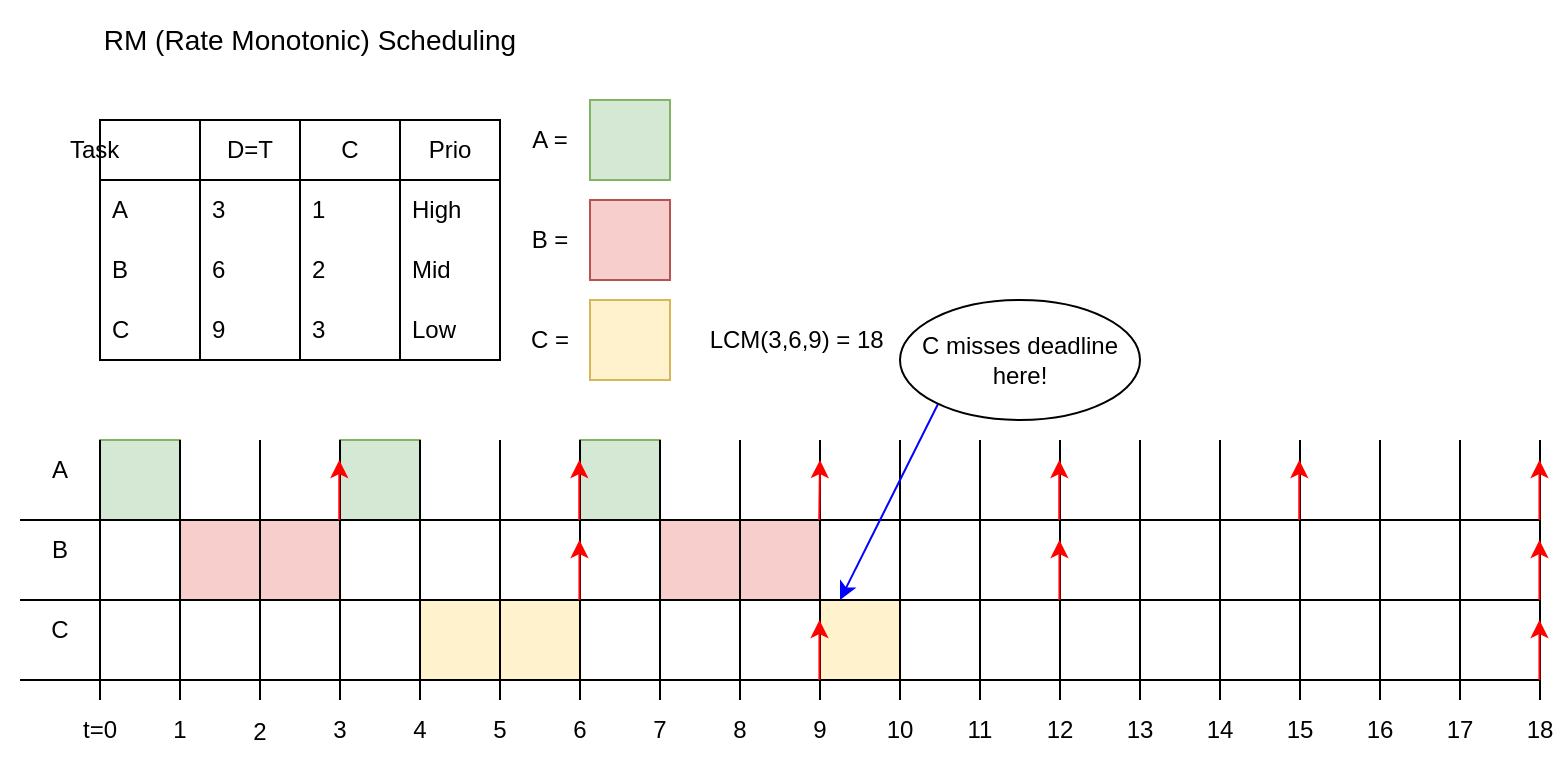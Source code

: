<mxfile version="22.1.2" type="device">
  <diagram name="Sida-1" id="fRUR3og2HdePD2PtNwrM">
    <mxGraphModel dx="1036" dy="606" grid="1" gridSize="10" guides="1" tooltips="1" connect="1" arrows="1" fold="1" page="1" pageScale="1" pageWidth="827" pageHeight="1169" math="0" shadow="0">
      <root>
        <mxCell id="0" />
        <mxCell id="1" parent="0" />
        <mxCell id="HI2q07Y-anVtGtzZE7Aq-112" value="" style="whiteSpace=wrap;html=1;aspect=fixed;fillColor=#fff2cc;strokeColor=#d6b656;" vertex="1" parent="1">
          <mxGeometry x="440" y="320" width="40" height="40" as="geometry" />
        </mxCell>
        <mxCell id="HI2q07Y-anVtGtzZE7Aq-110" value="" style="rounded=0;whiteSpace=wrap;html=1;fillColor=#f8cecc;strokeColor=#b85450;" vertex="1" parent="1">
          <mxGeometry x="360" y="280" width="80" height="40" as="geometry" />
        </mxCell>
        <mxCell id="HI2q07Y-anVtGtzZE7Aq-109" value="" style="whiteSpace=wrap;html=1;aspect=fixed;fillColor=#d5e8d4;strokeColor=#82b366;" vertex="1" parent="1">
          <mxGeometry x="320" y="240" width="40" height="40" as="geometry" />
        </mxCell>
        <mxCell id="HI2q07Y-anVtGtzZE7Aq-108" value="" style="rounded=0;whiteSpace=wrap;html=1;fillColor=#fff2cc;strokeColor=#d6b656;" vertex="1" parent="1">
          <mxGeometry x="240" y="320" width="80" height="40" as="geometry" />
        </mxCell>
        <mxCell id="HI2q07Y-anVtGtzZE7Aq-107" value="" style="whiteSpace=wrap;html=1;aspect=fixed;fillColor=#d5e8d4;strokeColor=#82b366;" vertex="1" parent="1">
          <mxGeometry x="200" y="240" width="40" height="40" as="geometry" />
        </mxCell>
        <mxCell id="HI2q07Y-anVtGtzZE7Aq-106" value="" style="rounded=0;whiteSpace=wrap;html=1;fillColor=#f8cecc;strokeColor=#b85450;" vertex="1" parent="1">
          <mxGeometry x="120" y="280" width="80" height="40" as="geometry" />
        </mxCell>
        <mxCell id="HI2q07Y-anVtGtzZE7Aq-94" value="" style="whiteSpace=wrap;html=1;aspect=fixed;fillColor=#d5e8d4;strokeColor=#82b366;" vertex="1" parent="1">
          <mxGeometry x="80" y="240" width="40" height="40" as="geometry" />
        </mxCell>
        <mxCell id="HI2q07Y-anVtGtzZE7Aq-1" value="" style="endArrow=none;html=1;rounded=0;" edge="1" parent="1">
          <mxGeometry width="50" height="50" relative="1" as="geometry">
            <mxPoint x="80" y="370" as="sourcePoint" />
            <mxPoint x="80" y="240" as="targetPoint" />
            <Array as="points" />
          </mxGeometry>
        </mxCell>
        <mxCell id="HI2q07Y-anVtGtzZE7Aq-2" value="" style="endArrow=none;html=1;rounded=0;" edge="1" parent="1">
          <mxGeometry width="50" height="50" relative="1" as="geometry">
            <mxPoint x="120" y="370" as="sourcePoint" />
            <mxPoint x="120" y="240" as="targetPoint" />
            <Array as="points" />
          </mxGeometry>
        </mxCell>
        <mxCell id="HI2q07Y-anVtGtzZE7Aq-3" value="" style="endArrow=none;html=1;rounded=0;" edge="1" parent="1">
          <mxGeometry width="50" height="50" relative="1" as="geometry">
            <mxPoint x="160" y="370" as="sourcePoint" />
            <mxPoint x="160" y="240" as="targetPoint" />
            <Array as="points" />
          </mxGeometry>
        </mxCell>
        <mxCell id="HI2q07Y-anVtGtzZE7Aq-4" value="" style="endArrow=none;html=1;rounded=0;" edge="1" parent="1">
          <mxGeometry width="50" height="50" relative="1" as="geometry">
            <mxPoint x="200" y="370" as="sourcePoint" />
            <mxPoint x="200" y="240" as="targetPoint" />
            <Array as="points" />
          </mxGeometry>
        </mxCell>
        <mxCell id="HI2q07Y-anVtGtzZE7Aq-5" value="" style="endArrow=none;html=1;rounded=0;" edge="1" parent="1">
          <mxGeometry width="50" height="50" relative="1" as="geometry">
            <mxPoint x="240" y="370" as="sourcePoint" />
            <mxPoint x="240" y="240" as="targetPoint" />
            <Array as="points" />
          </mxGeometry>
        </mxCell>
        <mxCell id="HI2q07Y-anVtGtzZE7Aq-6" value="" style="endArrow=none;html=1;rounded=0;" edge="1" parent="1">
          <mxGeometry width="50" height="50" relative="1" as="geometry">
            <mxPoint x="280" y="370" as="sourcePoint" />
            <mxPoint x="280" y="240" as="targetPoint" />
            <Array as="points" />
          </mxGeometry>
        </mxCell>
        <mxCell id="HI2q07Y-anVtGtzZE7Aq-7" value="" style="endArrow=none;html=1;rounded=0;" edge="1" parent="1">
          <mxGeometry width="50" height="50" relative="1" as="geometry">
            <mxPoint x="320" y="370" as="sourcePoint" />
            <mxPoint x="320" y="240" as="targetPoint" />
            <Array as="points" />
          </mxGeometry>
        </mxCell>
        <mxCell id="HI2q07Y-anVtGtzZE7Aq-8" value="" style="endArrow=none;html=1;rounded=0;" edge="1" parent="1">
          <mxGeometry width="50" height="50" relative="1" as="geometry">
            <mxPoint x="360" y="370" as="sourcePoint" />
            <mxPoint x="360" y="240" as="targetPoint" />
            <Array as="points" />
          </mxGeometry>
        </mxCell>
        <mxCell id="HI2q07Y-anVtGtzZE7Aq-9" value="" style="endArrow=none;html=1;rounded=0;" edge="1" parent="1">
          <mxGeometry width="50" height="50" relative="1" as="geometry">
            <mxPoint x="400" y="370" as="sourcePoint" />
            <mxPoint x="400" y="240" as="targetPoint" />
            <Array as="points" />
          </mxGeometry>
        </mxCell>
        <mxCell id="HI2q07Y-anVtGtzZE7Aq-10" value="" style="endArrow=none;html=1;rounded=0;" edge="1" parent="1">
          <mxGeometry width="50" height="50" relative="1" as="geometry">
            <mxPoint x="440" y="370" as="sourcePoint" />
            <mxPoint x="440" y="240" as="targetPoint" />
            <Array as="points" />
          </mxGeometry>
        </mxCell>
        <mxCell id="HI2q07Y-anVtGtzZE7Aq-11" value="" style="endArrow=none;html=1;rounded=0;" edge="1" parent="1">
          <mxGeometry width="50" height="50" relative="1" as="geometry">
            <mxPoint x="480" y="370" as="sourcePoint" />
            <mxPoint x="480" y="240" as="targetPoint" />
            <Array as="points" />
          </mxGeometry>
        </mxCell>
        <mxCell id="HI2q07Y-anVtGtzZE7Aq-12" value="" style="endArrow=none;html=1;rounded=0;" edge="1" parent="1">
          <mxGeometry width="50" height="50" relative="1" as="geometry">
            <mxPoint x="520" y="370" as="sourcePoint" />
            <mxPoint x="520" y="240" as="targetPoint" />
            <Array as="points" />
          </mxGeometry>
        </mxCell>
        <mxCell id="HI2q07Y-anVtGtzZE7Aq-13" value="" style="endArrow=none;html=1;rounded=0;" edge="1" parent="1">
          <mxGeometry width="50" height="50" relative="1" as="geometry">
            <mxPoint x="560" y="370" as="sourcePoint" />
            <mxPoint x="560" y="240" as="targetPoint" />
            <Array as="points" />
          </mxGeometry>
        </mxCell>
        <mxCell id="HI2q07Y-anVtGtzZE7Aq-14" value="" style="endArrow=none;html=1;rounded=0;" edge="1" parent="1">
          <mxGeometry width="50" height="50" relative="1" as="geometry">
            <mxPoint x="600" y="370" as="sourcePoint" />
            <mxPoint x="600" y="240" as="targetPoint" />
            <Array as="points" />
          </mxGeometry>
        </mxCell>
        <mxCell id="HI2q07Y-anVtGtzZE7Aq-15" value="" style="endArrow=none;html=1;rounded=0;" edge="1" parent="1">
          <mxGeometry width="50" height="50" relative="1" as="geometry">
            <mxPoint x="640" y="370" as="sourcePoint" />
            <mxPoint x="640" y="240" as="targetPoint" />
            <Array as="points" />
          </mxGeometry>
        </mxCell>
        <mxCell id="HI2q07Y-anVtGtzZE7Aq-16" value="" style="endArrow=none;html=1;rounded=0;" edge="1" parent="1">
          <mxGeometry width="50" height="50" relative="1" as="geometry">
            <mxPoint x="680" y="370" as="sourcePoint" />
            <mxPoint x="680" y="240" as="targetPoint" />
            <Array as="points" />
          </mxGeometry>
        </mxCell>
        <mxCell id="HI2q07Y-anVtGtzZE7Aq-17" value="" style="endArrow=none;html=1;rounded=0;" edge="1" parent="1">
          <mxGeometry width="50" height="50" relative="1" as="geometry">
            <mxPoint x="720" y="370" as="sourcePoint" />
            <mxPoint x="720" y="240" as="targetPoint" />
            <Array as="points" />
          </mxGeometry>
        </mxCell>
        <mxCell id="HI2q07Y-anVtGtzZE7Aq-18" value="" style="endArrow=none;html=1;rounded=0;" edge="1" parent="1">
          <mxGeometry width="50" height="50" relative="1" as="geometry">
            <mxPoint x="760" y="370" as="sourcePoint" />
            <mxPoint x="760" y="240" as="targetPoint" />
            <Array as="points" />
          </mxGeometry>
        </mxCell>
        <mxCell id="HI2q07Y-anVtGtzZE7Aq-19" value="" style="endArrow=none;html=1;rounded=0;" edge="1" parent="1">
          <mxGeometry width="50" height="50" relative="1" as="geometry">
            <mxPoint x="800" y="370" as="sourcePoint" />
            <mxPoint x="800" y="240" as="targetPoint" />
            <Array as="points" />
          </mxGeometry>
        </mxCell>
        <mxCell id="HI2q07Y-anVtGtzZE7Aq-32" value="A" style="text;html=1;strokeColor=none;fillColor=none;align=center;verticalAlign=middle;whiteSpace=wrap;rounded=0;" vertex="1" parent="1">
          <mxGeometry x="30" y="240" width="60" height="30" as="geometry" />
        </mxCell>
        <mxCell id="HI2q07Y-anVtGtzZE7Aq-33" value="B" style="text;html=1;strokeColor=none;fillColor=none;align=center;verticalAlign=middle;whiteSpace=wrap;rounded=0;" vertex="1" parent="1">
          <mxGeometry x="30" y="280" width="60" height="30" as="geometry" />
        </mxCell>
        <mxCell id="HI2q07Y-anVtGtzZE7Aq-34" value="C" style="text;html=1;strokeColor=none;fillColor=none;align=center;verticalAlign=middle;whiteSpace=wrap;rounded=0;" vertex="1" parent="1">
          <mxGeometry x="30" y="320" width="60" height="30" as="geometry" />
        </mxCell>
        <mxCell id="HI2q07Y-anVtGtzZE7Aq-35" value="Task&lt;span style=&quot;white-space: pre;&quot;&gt;&#x9;&lt;/span&gt;&lt;span style=&quot;white-space: pre;&quot;&gt;&#x9;&lt;/span&gt;&lt;span style=&quot;white-space: pre;&quot;&gt;&#x9;&lt;/span&gt;" style="swimlane;fontStyle=0;childLayout=stackLayout;horizontal=1;startSize=30;horizontalStack=0;resizeParent=1;resizeParentMax=0;resizeLast=0;collapsible=1;marginBottom=0;whiteSpace=wrap;html=1;" vertex="1" parent="1">
          <mxGeometry x="80" y="80" width="50" height="120" as="geometry" />
        </mxCell>
        <mxCell id="HI2q07Y-anVtGtzZE7Aq-36" value="A" style="text;strokeColor=none;fillColor=none;align=left;verticalAlign=middle;spacingLeft=4;spacingRight=4;overflow=hidden;points=[[0,0.5],[1,0.5]];portConstraint=eastwest;rotatable=0;whiteSpace=wrap;html=1;" vertex="1" parent="HI2q07Y-anVtGtzZE7Aq-35">
          <mxGeometry y="30" width="50" height="30" as="geometry" />
        </mxCell>
        <mxCell id="HI2q07Y-anVtGtzZE7Aq-37" value="B" style="text;strokeColor=none;fillColor=none;align=left;verticalAlign=middle;spacingLeft=4;spacingRight=4;overflow=hidden;points=[[0,0.5],[1,0.5]];portConstraint=eastwest;rotatable=0;whiteSpace=wrap;html=1;" vertex="1" parent="HI2q07Y-anVtGtzZE7Aq-35">
          <mxGeometry y="60" width="50" height="30" as="geometry" />
        </mxCell>
        <mxCell id="HI2q07Y-anVtGtzZE7Aq-38" value="C" style="text;strokeColor=none;fillColor=none;align=left;verticalAlign=middle;spacingLeft=4;spacingRight=4;overflow=hidden;points=[[0,0.5],[1,0.5]];portConstraint=eastwest;rotatable=0;whiteSpace=wrap;html=1;" vertex="1" parent="HI2q07Y-anVtGtzZE7Aq-35">
          <mxGeometry y="90" width="50" height="30" as="geometry" />
        </mxCell>
        <mxCell id="HI2q07Y-anVtGtzZE7Aq-39" value="D=T" style="swimlane;fontStyle=0;childLayout=stackLayout;horizontal=1;startSize=30;horizontalStack=0;resizeParent=1;resizeParentMax=0;resizeLast=0;collapsible=1;marginBottom=0;whiteSpace=wrap;html=1;" vertex="1" parent="1">
          <mxGeometry x="130" y="80" width="50" height="120" as="geometry" />
        </mxCell>
        <mxCell id="HI2q07Y-anVtGtzZE7Aq-40" value="3" style="text;strokeColor=none;fillColor=none;align=left;verticalAlign=middle;spacingLeft=4;spacingRight=4;overflow=hidden;points=[[0,0.5],[1,0.5]];portConstraint=eastwest;rotatable=0;whiteSpace=wrap;html=1;" vertex="1" parent="HI2q07Y-anVtGtzZE7Aq-39">
          <mxGeometry y="30" width="50" height="30" as="geometry" />
        </mxCell>
        <mxCell id="HI2q07Y-anVtGtzZE7Aq-41" value="6" style="text;strokeColor=none;fillColor=none;align=left;verticalAlign=middle;spacingLeft=4;spacingRight=4;overflow=hidden;points=[[0,0.5],[1,0.5]];portConstraint=eastwest;rotatable=0;whiteSpace=wrap;html=1;" vertex="1" parent="HI2q07Y-anVtGtzZE7Aq-39">
          <mxGeometry y="60" width="50" height="30" as="geometry" />
        </mxCell>
        <mxCell id="HI2q07Y-anVtGtzZE7Aq-42" value="9" style="text;strokeColor=none;fillColor=none;align=left;verticalAlign=middle;spacingLeft=4;spacingRight=4;overflow=hidden;points=[[0,0.5],[1,0.5]];portConstraint=eastwest;rotatable=0;whiteSpace=wrap;html=1;" vertex="1" parent="HI2q07Y-anVtGtzZE7Aq-39">
          <mxGeometry y="90" width="50" height="30" as="geometry" />
        </mxCell>
        <mxCell id="HI2q07Y-anVtGtzZE7Aq-43" value="C" style="swimlane;fontStyle=0;childLayout=stackLayout;horizontal=1;startSize=30;horizontalStack=0;resizeParent=1;resizeParentMax=0;resizeLast=0;collapsible=1;marginBottom=0;whiteSpace=wrap;html=1;" vertex="1" parent="1">
          <mxGeometry x="180" y="80" width="50" height="120" as="geometry" />
        </mxCell>
        <mxCell id="HI2q07Y-anVtGtzZE7Aq-44" value="1" style="text;strokeColor=none;fillColor=none;align=left;verticalAlign=middle;spacingLeft=4;spacingRight=4;overflow=hidden;points=[[0,0.5],[1,0.5]];portConstraint=eastwest;rotatable=0;whiteSpace=wrap;html=1;" vertex="1" parent="HI2q07Y-anVtGtzZE7Aq-43">
          <mxGeometry y="30" width="50" height="30" as="geometry" />
        </mxCell>
        <mxCell id="HI2q07Y-anVtGtzZE7Aq-45" value="2" style="text;strokeColor=none;fillColor=none;align=left;verticalAlign=middle;spacingLeft=4;spacingRight=4;overflow=hidden;points=[[0,0.5],[1,0.5]];portConstraint=eastwest;rotatable=0;whiteSpace=wrap;html=1;" vertex="1" parent="HI2q07Y-anVtGtzZE7Aq-43">
          <mxGeometry y="60" width="50" height="30" as="geometry" />
        </mxCell>
        <mxCell id="HI2q07Y-anVtGtzZE7Aq-46" value="3" style="text;strokeColor=none;fillColor=none;align=left;verticalAlign=middle;spacingLeft=4;spacingRight=4;overflow=hidden;points=[[0,0.5],[1,0.5]];portConstraint=eastwest;rotatable=0;whiteSpace=wrap;html=1;" vertex="1" parent="HI2q07Y-anVtGtzZE7Aq-43">
          <mxGeometry y="90" width="50" height="30" as="geometry" />
        </mxCell>
        <mxCell id="HI2q07Y-anVtGtzZE7Aq-47" value="LCM(3,6,9) = 18&amp;nbsp;" style="text;html=1;strokeColor=none;fillColor=none;align=center;verticalAlign=middle;whiteSpace=wrap;rounded=0;" vertex="1" parent="1">
          <mxGeometry x="380" y="175" width="100" height="30" as="geometry" />
        </mxCell>
        <mxCell id="HI2q07Y-anVtGtzZE7Aq-48" value="" style="whiteSpace=wrap;html=1;aspect=fixed;fillColor=#fff2cc;strokeColor=#d6b656;" vertex="1" parent="1">
          <mxGeometry x="325" y="170" width="40" height="40" as="geometry" />
        </mxCell>
        <mxCell id="HI2q07Y-anVtGtzZE7Aq-49" value="" style="whiteSpace=wrap;html=1;aspect=fixed;fillColor=#f8cecc;strokeColor=#b85450;" vertex="1" parent="1">
          <mxGeometry x="325" y="120" width="40" height="40" as="geometry" />
        </mxCell>
        <mxCell id="HI2q07Y-anVtGtzZE7Aq-50" value="" style="whiteSpace=wrap;html=1;aspect=fixed;fillColor=#d5e8d4;strokeColor=#82b366;" vertex="1" parent="1">
          <mxGeometry x="325" y="70" width="40" height="40" as="geometry" />
        </mxCell>
        <mxCell id="HI2q07Y-anVtGtzZE7Aq-51" value="A =" style="text;html=1;strokeColor=none;fillColor=none;align=center;verticalAlign=middle;whiteSpace=wrap;rounded=0;" vertex="1" parent="1">
          <mxGeometry x="275" y="75" width="60" height="30" as="geometry" />
        </mxCell>
        <mxCell id="HI2q07Y-anVtGtzZE7Aq-52" value="B =" style="text;html=1;strokeColor=none;fillColor=none;align=center;verticalAlign=middle;whiteSpace=wrap;rounded=0;" vertex="1" parent="1">
          <mxGeometry x="275" y="125" width="60" height="30" as="geometry" />
        </mxCell>
        <mxCell id="HI2q07Y-anVtGtzZE7Aq-53" value="C =" style="text;html=1;strokeColor=none;fillColor=none;align=center;verticalAlign=middle;whiteSpace=wrap;rounded=0;" vertex="1" parent="1">
          <mxGeometry x="275" y="175" width="60" height="30" as="geometry" />
        </mxCell>
        <mxCell id="HI2q07Y-anVtGtzZE7Aq-54" value="Prio" style="swimlane;fontStyle=0;childLayout=stackLayout;horizontal=1;startSize=30;horizontalStack=0;resizeParent=1;resizeParentMax=0;resizeLast=0;collapsible=1;marginBottom=0;whiteSpace=wrap;html=1;" vertex="1" parent="1">
          <mxGeometry x="230" y="80" width="50" height="120" as="geometry">
            <mxRectangle x="230" y="80" width="60" height="30" as="alternateBounds" />
          </mxGeometry>
        </mxCell>
        <mxCell id="HI2q07Y-anVtGtzZE7Aq-55" value="High" style="text;strokeColor=none;fillColor=none;align=left;verticalAlign=middle;spacingLeft=4;spacingRight=4;overflow=hidden;points=[[0,0.5],[1,0.5]];portConstraint=eastwest;rotatable=0;whiteSpace=wrap;html=1;" vertex="1" parent="HI2q07Y-anVtGtzZE7Aq-54">
          <mxGeometry y="30" width="50" height="30" as="geometry" />
        </mxCell>
        <mxCell id="HI2q07Y-anVtGtzZE7Aq-56" value="Mid" style="text;strokeColor=none;fillColor=none;align=left;verticalAlign=middle;spacingLeft=4;spacingRight=4;overflow=hidden;points=[[0,0.5],[1,0.5]];portConstraint=eastwest;rotatable=0;whiteSpace=wrap;html=1;" vertex="1" parent="HI2q07Y-anVtGtzZE7Aq-54">
          <mxGeometry y="60" width="50" height="30" as="geometry" />
        </mxCell>
        <mxCell id="HI2q07Y-anVtGtzZE7Aq-57" value="Low" style="text;strokeColor=none;fillColor=none;align=left;verticalAlign=middle;spacingLeft=4;spacingRight=4;overflow=hidden;points=[[0,0.5],[1,0.5]];portConstraint=eastwest;rotatable=0;whiteSpace=wrap;html=1;" vertex="1" parent="HI2q07Y-anVtGtzZE7Aq-54">
          <mxGeometry y="90" width="50" height="30" as="geometry" />
        </mxCell>
        <mxCell id="HI2q07Y-anVtGtzZE7Aq-58" value="&lt;font style=&quot;font-size: 14px;&quot;&gt;RM (Rate Monotonic) Scheduling&lt;/font&gt;" style="text;html=1;strokeColor=none;fillColor=none;align=center;verticalAlign=middle;whiteSpace=wrap;rounded=0;" vertex="1" parent="1">
          <mxGeometry x="50" y="20" width="270" height="40" as="geometry" />
        </mxCell>
        <mxCell id="HI2q07Y-anVtGtzZE7Aq-59" value="t=0" style="text;html=1;strokeColor=none;fillColor=none;align=center;verticalAlign=middle;whiteSpace=wrap;rounded=0;" vertex="1" parent="1">
          <mxGeometry x="60" y="370" width="40" height="30" as="geometry" />
        </mxCell>
        <mxCell id="HI2q07Y-anVtGtzZE7Aq-60" value="1" style="text;html=1;strokeColor=none;fillColor=none;align=center;verticalAlign=middle;whiteSpace=wrap;rounded=0;" vertex="1" parent="1">
          <mxGeometry x="110" y="370" width="20" height="30" as="geometry" />
        </mxCell>
        <mxCell id="HI2q07Y-anVtGtzZE7Aq-61" value="2" style="text;html=1;strokeColor=none;fillColor=none;align=center;verticalAlign=middle;whiteSpace=wrap;rounded=0;" vertex="1" parent="1">
          <mxGeometry x="150" y="371" width="20" height="30" as="geometry" />
        </mxCell>
        <mxCell id="HI2q07Y-anVtGtzZE7Aq-62" value="3" style="text;html=1;strokeColor=none;fillColor=none;align=center;verticalAlign=middle;whiteSpace=wrap;rounded=0;" vertex="1" parent="1">
          <mxGeometry x="190" y="370" width="20" height="30" as="geometry" />
        </mxCell>
        <mxCell id="HI2q07Y-anVtGtzZE7Aq-63" value="4" style="text;html=1;strokeColor=none;fillColor=none;align=center;verticalAlign=middle;whiteSpace=wrap;rounded=0;" vertex="1" parent="1">
          <mxGeometry x="230" y="370" width="20" height="30" as="geometry" />
        </mxCell>
        <mxCell id="HI2q07Y-anVtGtzZE7Aq-64" value="5" style="text;html=1;strokeColor=none;fillColor=none;align=center;verticalAlign=middle;whiteSpace=wrap;rounded=0;" vertex="1" parent="1">
          <mxGeometry x="270" y="370" width="20" height="30" as="geometry" />
        </mxCell>
        <mxCell id="HI2q07Y-anVtGtzZE7Aq-65" value="6" style="text;html=1;strokeColor=none;fillColor=none;align=center;verticalAlign=middle;whiteSpace=wrap;rounded=0;" vertex="1" parent="1">
          <mxGeometry x="310" y="370" width="20" height="30" as="geometry" />
        </mxCell>
        <mxCell id="HI2q07Y-anVtGtzZE7Aq-66" value="7" style="text;html=1;strokeColor=none;fillColor=none;align=center;verticalAlign=middle;whiteSpace=wrap;rounded=0;" vertex="1" parent="1">
          <mxGeometry x="350" y="370" width="20" height="30" as="geometry" />
        </mxCell>
        <mxCell id="HI2q07Y-anVtGtzZE7Aq-67" value="8" style="text;html=1;strokeColor=none;fillColor=none;align=center;verticalAlign=middle;whiteSpace=wrap;rounded=0;" vertex="1" parent="1">
          <mxGeometry x="390" y="370" width="20" height="30" as="geometry" />
        </mxCell>
        <mxCell id="HI2q07Y-anVtGtzZE7Aq-68" value="9" style="text;html=1;strokeColor=none;fillColor=none;align=center;verticalAlign=middle;whiteSpace=wrap;rounded=0;" vertex="1" parent="1">
          <mxGeometry x="430" y="370" width="20" height="30" as="geometry" />
        </mxCell>
        <mxCell id="HI2q07Y-anVtGtzZE7Aq-69" value="10" style="text;html=1;strokeColor=none;fillColor=none;align=center;verticalAlign=middle;whiteSpace=wrap;rounded=0;" vertex="1" parent="1">
          <mxGeometry x="470" y="370" width="20" height="30" as="geometry" />
        </mxCell>
        <mxCell id="HI2q07Y-anVtGtzZE7Aq-70" value="11" style="text;html=1;strokeColor=none;fillColor=none;align=center;verticalAlign=middle;whiteSpace=wrap;rounded=0;" vertex="1" parent="1">
          <mxGeometry x="510" y="370" width="20" height="30" as="geometry" />
        </mxCell>
        <mxCell id="HI2q07Y-anVtGtzZE7Aq-71" value="12" style="text;html=1;strokeColor=none;fillColor=none;align=center;verticalAlign=middle;whiteSpace=wrap;rounded=0;" vertex="1" parent="1">
          <mxGeometry x="550" y="370" width="20" height="30" as="geometry" />
        </mxCell>
        <mxCell id="HI2q07Y-anVtGtzZE7Aq-72" value="13" style="text;html=1;strokeColor=none;fillColor=none;align=center;verticalAlign=middle;whiteSpace=wrap;rounded=0;" vertex="1" parent="1">
          <mxGeometry x="590" y="370" width="20" height="30" as="geometry" />
        </mxCell>
        <mxCell id="HI2q07Y-anVtGtzZE7Aq-73" value="14" style="text;html=1;strokeColor=none;fillColor=none;align=center;verticalAlign=middle;whiteSpace=wrap;rounded=0;" vertex="1" parent="1">
          <mxGeometry x="630" y="370" width="20" height="30" as="geometry" />
        </mxCell>
        <mxCell id="HI2q07Y-anVtGtzZE7Aq-74" value="15" style="text;html=1;strokeColor=none;fillColor=none;align=center;verticalAlign=middle;whiteSpace=wrap;rounded=0;" vertex="1" parent="1">
          <mxGeometry x="670" y="370" width="20" height="30" as="geometry" />
        </mxCell>
        <mxCell id="HI2q07Y-anVtGtzZE7Aq-75" value="16" style="text;html=1;strokeColor=none;fillColor=none;align=center;verticalAlign=middle;whiteSpace=wrap;rounded=0;" vertex="1" parent="1">
          <mxGeometry x="710" y="370" width="20" height="30" as="geometry" />
        </mxCell>
        <mxCell id="HI2q07Y-anVtGtzZE7Aq-76" value="17" style="text;html=1;strokeColor=none;fillColor=none;align=center;verticalAlign=middle;whiteSpace=wrap;rounded=0;" vertex="1" parent="1">
          <mxGeometry x="750" y="370" width="20" height="30" as="geometry" />
        </mxCell>
        <mxCell id="HI2q07Y-anVtGtzZE7Aq-77" value="18" style="text;html=1;strokeColor=none;fillColor=none;align=center;verticalAlign=middle;whiteSpace=wrap;rounded=0;" vertex="1" parent="1">
          <mxGeometry x="790" y="370" width="20" height="30" as="geometry" />
        </mxCell>
        <mxCell id="HI2q07Y-anVtGtzZE7Aq-90" value="" style="endArrow=none;html=1;rounded=0;" edge="1" parent="1">
          <mxGeometry width="50" height="50" relative="1" as="geometry">
            <mxPoint x="40" y="280" as="sourcePoint" />
            <mxPoint x="800" y="280" as="targetPoint" />
          </mxGeometry>
        </mxCell>
        <mxCell id="HI2q07Y-anVtGtzZE7Aq-91" value="" style="endArrow=none;html=1;rounded=0;" edge="1" parent="1">
          <mxGeometry width="50" height="50" relative="1" as="geometry">
            <mxPoint x="40" y="320" as="sourcePoint" />
            <mxPoint x="800" y="320" as="targetPoint" />
          </mxGeometry>
        </mxCell>
        <mxCell id="HI2q07Y-anVtGtzZE7Aq-92" value="" style="endArrow=none;html=1;rounded=0;" edge="1" parent="1">
          <mxGeometry width="50" height="50" relative="1" as="geometry">
            <mxPoint x="40" y="360" as="sourcePoint" />
            <mxPoint x="800" y="360" as="targetPoint" />
          </mxGeometry>
        </mxCell>
        <mxCell id="HI2q07Y-anVtGtzZE7Aq-95" value="" style="endArrow=classic;html=1;rounded=0;strokeColor=#FF0000;" edge="1" parent="1">
          <mxGeometry width="50" height="50" relative="1" as="geometry">
            <mxPoint x="199.64" y="280" as="sourcePoint" />
            <mxPoint x="199.64" y="250" as="targetPoint" />
          </mxGeometry>
        </mxCell>
        <mxCell id="HI2q07Y-anVtGtzZE7Aq-96" value="" style="endArrow=classic;html=1;rounded=0;strokeColor=#FF0000;" edge="1" parent="1">
          <mxGeometry width="50" height="50" relative="1" as="geometry">
            <mxPoint x="319.64" y="280" as="sourcePoint" />
            <mxPoint x="319.64" y="250" as="targetPoint" />
          </mxGeometry>
        </mxCell>
        <mxCell id="HI2q07Y-anVtGtzZE7Aq-97" value="" style="endArrow=classic;html=1;rounded=0;strokeColor=#FF0000;" edge="1" parent="1">
          <mxGeometry width="50" height="50" relative="1" as="geometry">
            <mxPoint x="439.64" y="280" as="sourcePoint" />
            <mxPoint x="440" y="250" as="targetPoint" />
          </mxGeometry>
        </mxCell>
        <mxCell id="HI2q07Y-anVtGtzZE7Aq-98" value="" style="endArrow=classic;html=1;rounded=0;strokeColor=#FF0000;" edge="1" parent="1">
          <mxGeometry width="50" height="50" relative="1" as="geometry">
            <mxPoint x="559.64" y="280" as="sourcePoint" />
            <mxPoint x="559.64" y="250" as="targetPoint" />
          </mxGeometry>
        </mxCell>
        <mxCell id="HI2q07Y-anVtGtzZE7Aq-99" value="" style="endArrow=classic;html=1;rounded=0;strokeColor=#FF0000;" edge="1" parent="1">
          <mxGeometry width="50" height="50" relative="1" as="geometry">
            <mxPoint x="679.64" y="280" as="sourcePoint" />
            <mxPoint x="679.64" y="250" as="targetPoint" />
          </mxGeometry>
        </mxCell>
        <mxCell id="HI2q07Y-anVtGtzZE7Aq-100" value="" style="endArrow=classic;html=1;rounded=0;strokeColor=#FF0000;" edge="1" parent="1">
          <mxGeometry width="50" height="50" relative="1" as="geometry">
            <mxPoint x="799.74" y="280" as="sourcePoint" />
            <mxPoint x="799.74" y="250" as="targetPoint" />
          </mxGeometry>
        </mxCell>
        <mxCell id="HI2q07Y-anVtGtzZE7Aq-101" value="" style="endArrow=classic;html=1;rounded=0;strokeColor=#FF0000;" edge="1" parent="1">
          <mxGeometry width="50" height="50" relative="1" as="geometry">
            <mxPoint x="319.73" y="320" as="sourcePoint" />
            <mxPoint x="319.73" y="290" as="targetPoint" />
          </mxGeometry>
        </mxCell>
        <mxCell id="HI2q07Y-anVtGtzZE7Aq-102" value="" style="endArrow=classic;html=1;rounded=0;strokeColor=#FF0000;" edge="1" parent="1">
          <mxGeometry width="50" height="50" relative="1" as="geometry">
            <mxPoint x="559.73" y="320" as="sourcePoint" />
            <mxPoint x="559.73" y="290" as="targetPoint" />
          </mxGeometry>
        </mxCell>
        <mxCell id="HI2q07Y-anVtGtzZE7Aq-103" value="" style="endArrow=classic;html=1;rounded=0;strokeColor=#FF0000;" edge="1" parent="1">
          <mxGeometry width="50" height="50" relative="1" as="geometry">
            <mxPoint x="799.73" y="320" as="sourcePoint" />
            <mxPoint x="799.73" y="290" as="targetPoint" />
          </mxGeometry>
        </mxCell>
        <mxCell id="HI2q07Y-anVtGtzZE7Aq-104" value="" style="endArrow=classic;html=1;rounded=0;strokeColor=#FF0000;" edge="1" parent="1">
          <mxGeometry width="50" height="50" relative="1" as="geometry">
            <mxPoint x="439.73" y="360" as="sourcePoint" />
            <mxPoint x="439.73" y="330" as="targetPoint" />
          </mxGeometry>
        </mxCell>
        <mxCell id="HI2q07Y-anVtGtzZE7Aq-105" value="" style="endArrow=classic;html=1;rounded=0;strokeColor=#FF0000;" edge="1" parent="1">
          <mxGeometry width="50" height="50" relative="1" as="geometry">
            <mxPoint x="799.73" y="360" as="sourcePoint" />
            <mxPoint x="799.73" y="330" as="targetPoint" />
          </mxGeometry>
        </mxCell>
        <mxCell id="HI2q07Y-anVtGtzZE7Aq-113" value="" style="endArrow=classic;html=1;rounded=0;strokeColor=#0000FF;" edge="1" parent="1">
          <mxGeometry width="50" height="50" relative="1" as="geometry">
            <mxPoint x="500" y="220" as="sourcePoint" />
            <mxPoint x="450" y="320" as="targetPoint" />
          </mxGeometry>
        </mxCell>
        <mxCell id="HI2q07Y-anVtGtzZE7Aq-116" value="C misses deadline here!" style="ellipse;whiteSpace=wrap;html=1;fillColor=#FFFFFF;" vertex="1" parent="1">
          <mxGeometry x="480" y="170" width="120" height="60" as="geometry" />
        </mxCell>
      </root>
    </mxGraphModel>
  </diagram>
</mxfile>
